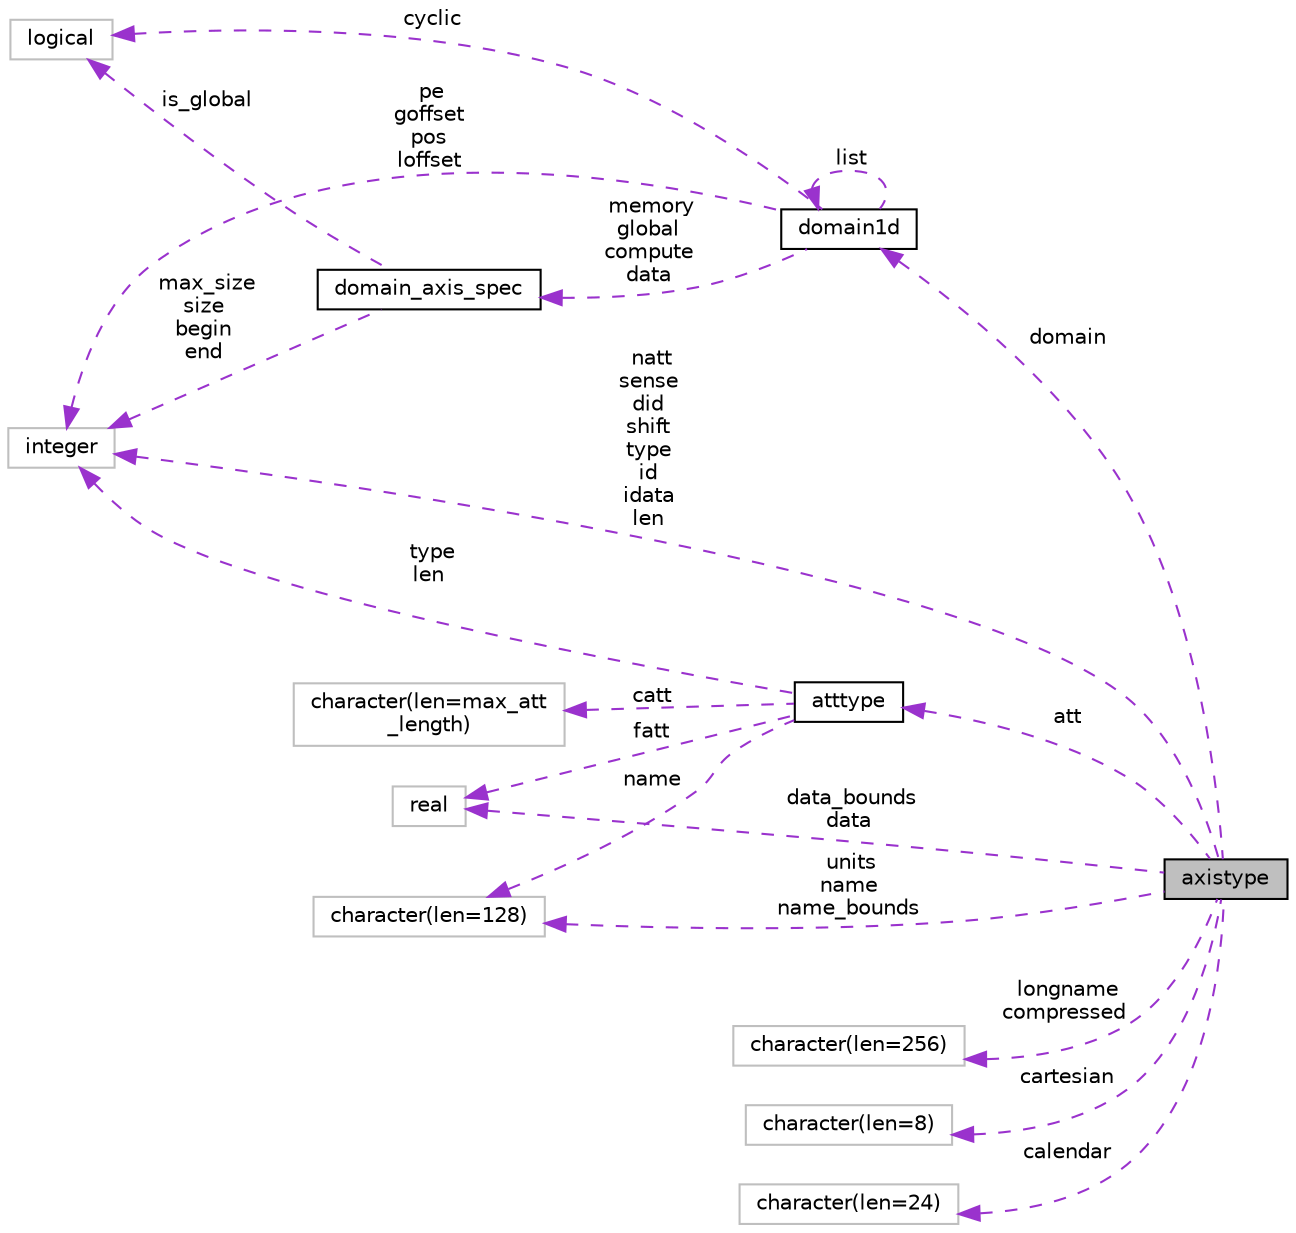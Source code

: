 digraph "axistype"
{
 // INTERACTIVE_SVG=YES
 // LATEX_PDF_SIZE
  edge [fontname="Helvetica",fontsize="10",labelfontname="Helvetica",labelfontsize="10"];
  node [fontname="Helvetica",fontsize="10",shape=record];
  rankdir="LR";
  Node1 [label="axistype",height=0.2,width=0.4,color="black", fillcolor="grey75", style="filled", fontcolor="black",tooltip=" "];
  Node2 -> Node1 [dir="back",color="darkorchid3",fontsize="10",style="dashed",label=" domain" ,fontname="Helvetica"];
  Node2 [label="domain1d",height=0.2,width=0.4,color="black", fillcolor="white", style="filled",URL="$group__mpp__domains__mod.html#structmpp__domains__mod_1_1domain1d",tooltip="One dimensional domain used to manage shared data access between pes."];
  Node3 -> Node2 [dir="back",color="darkorchid3",fontsize="10",style="dashed",label=" cyclic" ,fontname="Helvetica"];
  Node3 [label="logical",height=0.2,width=0.4,color="grey75", fillcolor="white", style="filled",tooltip=" "];
  Node2 -> Node2 [dir="back",color="darkorchid3",fontsize="10",style="dashed",label=" list" ,fontname="Helvetica"];
  Node4 -> Node2 [dir="back",color="darkorchid3",fontsize="10",style="dashed",label=" memory\nglobal\ncompute\ndata" ,fontname="Helvetica"];
  Node4 [label="domain_axis_spec",height=0.2,width=0.4,color="black", fillcolor="white", style="filled",URL="$group__mpp__domains__mod.html#structmpp__domains__mod_1_1domain__axis__spec",tooltip="Used to specify index limits along an axis of a domain."];
  Node3 -> Node4 [dir="back",color="darkorchid3",fontsize="10",style="dashed",label=" is_global" ,fontname="Helvetica"];
  Node5 -> Node4 [dir="back",color="darkorchid3",fontsize="10",style="dashed",label=" max_size\nsize\nbegin\nend" ,fontname="Helvetica"];
  Node5 [label="integer",height=0.2,width=0.4,color="grey75", fillcolor="white", style="filled",tooltip=" "];
  Node5 -> Node2 [dir="back",color="darkorchid3",fontsize="10",style="dashed",label=" pe\ngoffset\npos\nloffset" ,fontname="Helvetica"];
  Node6 -> Node1 [dir="back",color="darkorchid3",fontsize="10",style="dashed",label=" longname\ncompressed" ,fontname="Helvetica"];
  Node6 [label="character(len=256)",height=0.2,width=0.4,color="grey75", fillcolor="white", style="filled",tooltip=" "];
  Node7 -> Node1 [dir="back",color="darkorchid3",fontsize="10",style="dashed",label=" att" ,fontname="Helvetica"];
  Node7 [label="atttype",height=0.2,width=0.4,color="black", fillcolor="white", style="filled",URL="$group__mpp__io__mod.html#structmpp__io__mod_1_1atttype",tooltip=" "];
  Node8 -> Node7 [dir="back",color="darkorchid3",fontsize="10",style="dashed",label=" name" ,fontname="Helvetica"];
  Node8 [label="character(len=128)",height=0.2,width=0.4,color="grey75", fillcolor="white", style="filled",tooltip=" "];
  Node9 -> Node7 [dir="back",color="darkorchid3",fontsize="10",style="dashed",label=" fatt" ,fontname="Helvetica"];
  Node9 [label="real",height=0.2,width=0.4,color="grey75", fillcolor="white", style="filled",tooltip=" "];
  Node5 -> Node7 [dir="back",color="darkorchid3",fontsize="10",style="dashed",label=" type\nlen" ,fontname="Helvetica"];
  Node10 -> Node7 [dir="back",color="darkorchid3",fontsize="10",style="dashed",label=" catt" ,fontname="Helvetica"];
  Node10 [label="character(len=max_att\l_length)",height=0.2,width=0.4,color="grey75", fillcolor="white", style="filled",tooltip=" "];
  Node11 -> Node1 [dir="back",color="darkorchid3",fontsize="10",style="dashed",label=" cartesian" ,fontname="Helvetica"];
  Node11 [label="character(len=8)",height=0.2,width=0.4,color="grey75", fillcolor="white", style="filled",tooltip=" "];
  Node8 -> Node1 [dir="back",color="darkorchid3",fontsize="10",style="dashed",label=" units\nname\nname_bounds" ,fontname="Helvetica"];
  Node9 -> Node1 [dir="back",color="darkorchid3",fontsize="10",style="dashed",label=" data_bounds\ndata" ,fontname="Helvetica"];
  Node5 -> Node1 [dir="back",color="darkorchid3",fontsize="10",style="dashed",label=" natt\nsense\ndid\nshift\ntype\nid\nidata\nlen" ,fontname="Helvetica"];
  Node12 -> Node1 [dir="back",color="darkorchid3",fontsize="10",style="dashed",label=" calendar" ,fontname="Helvetica"];
  Node12 [label="character(len=24)",height=0.2,width=0.4,color="grey75", fillcolor="white", style="filled",tooltip=" "];
}
